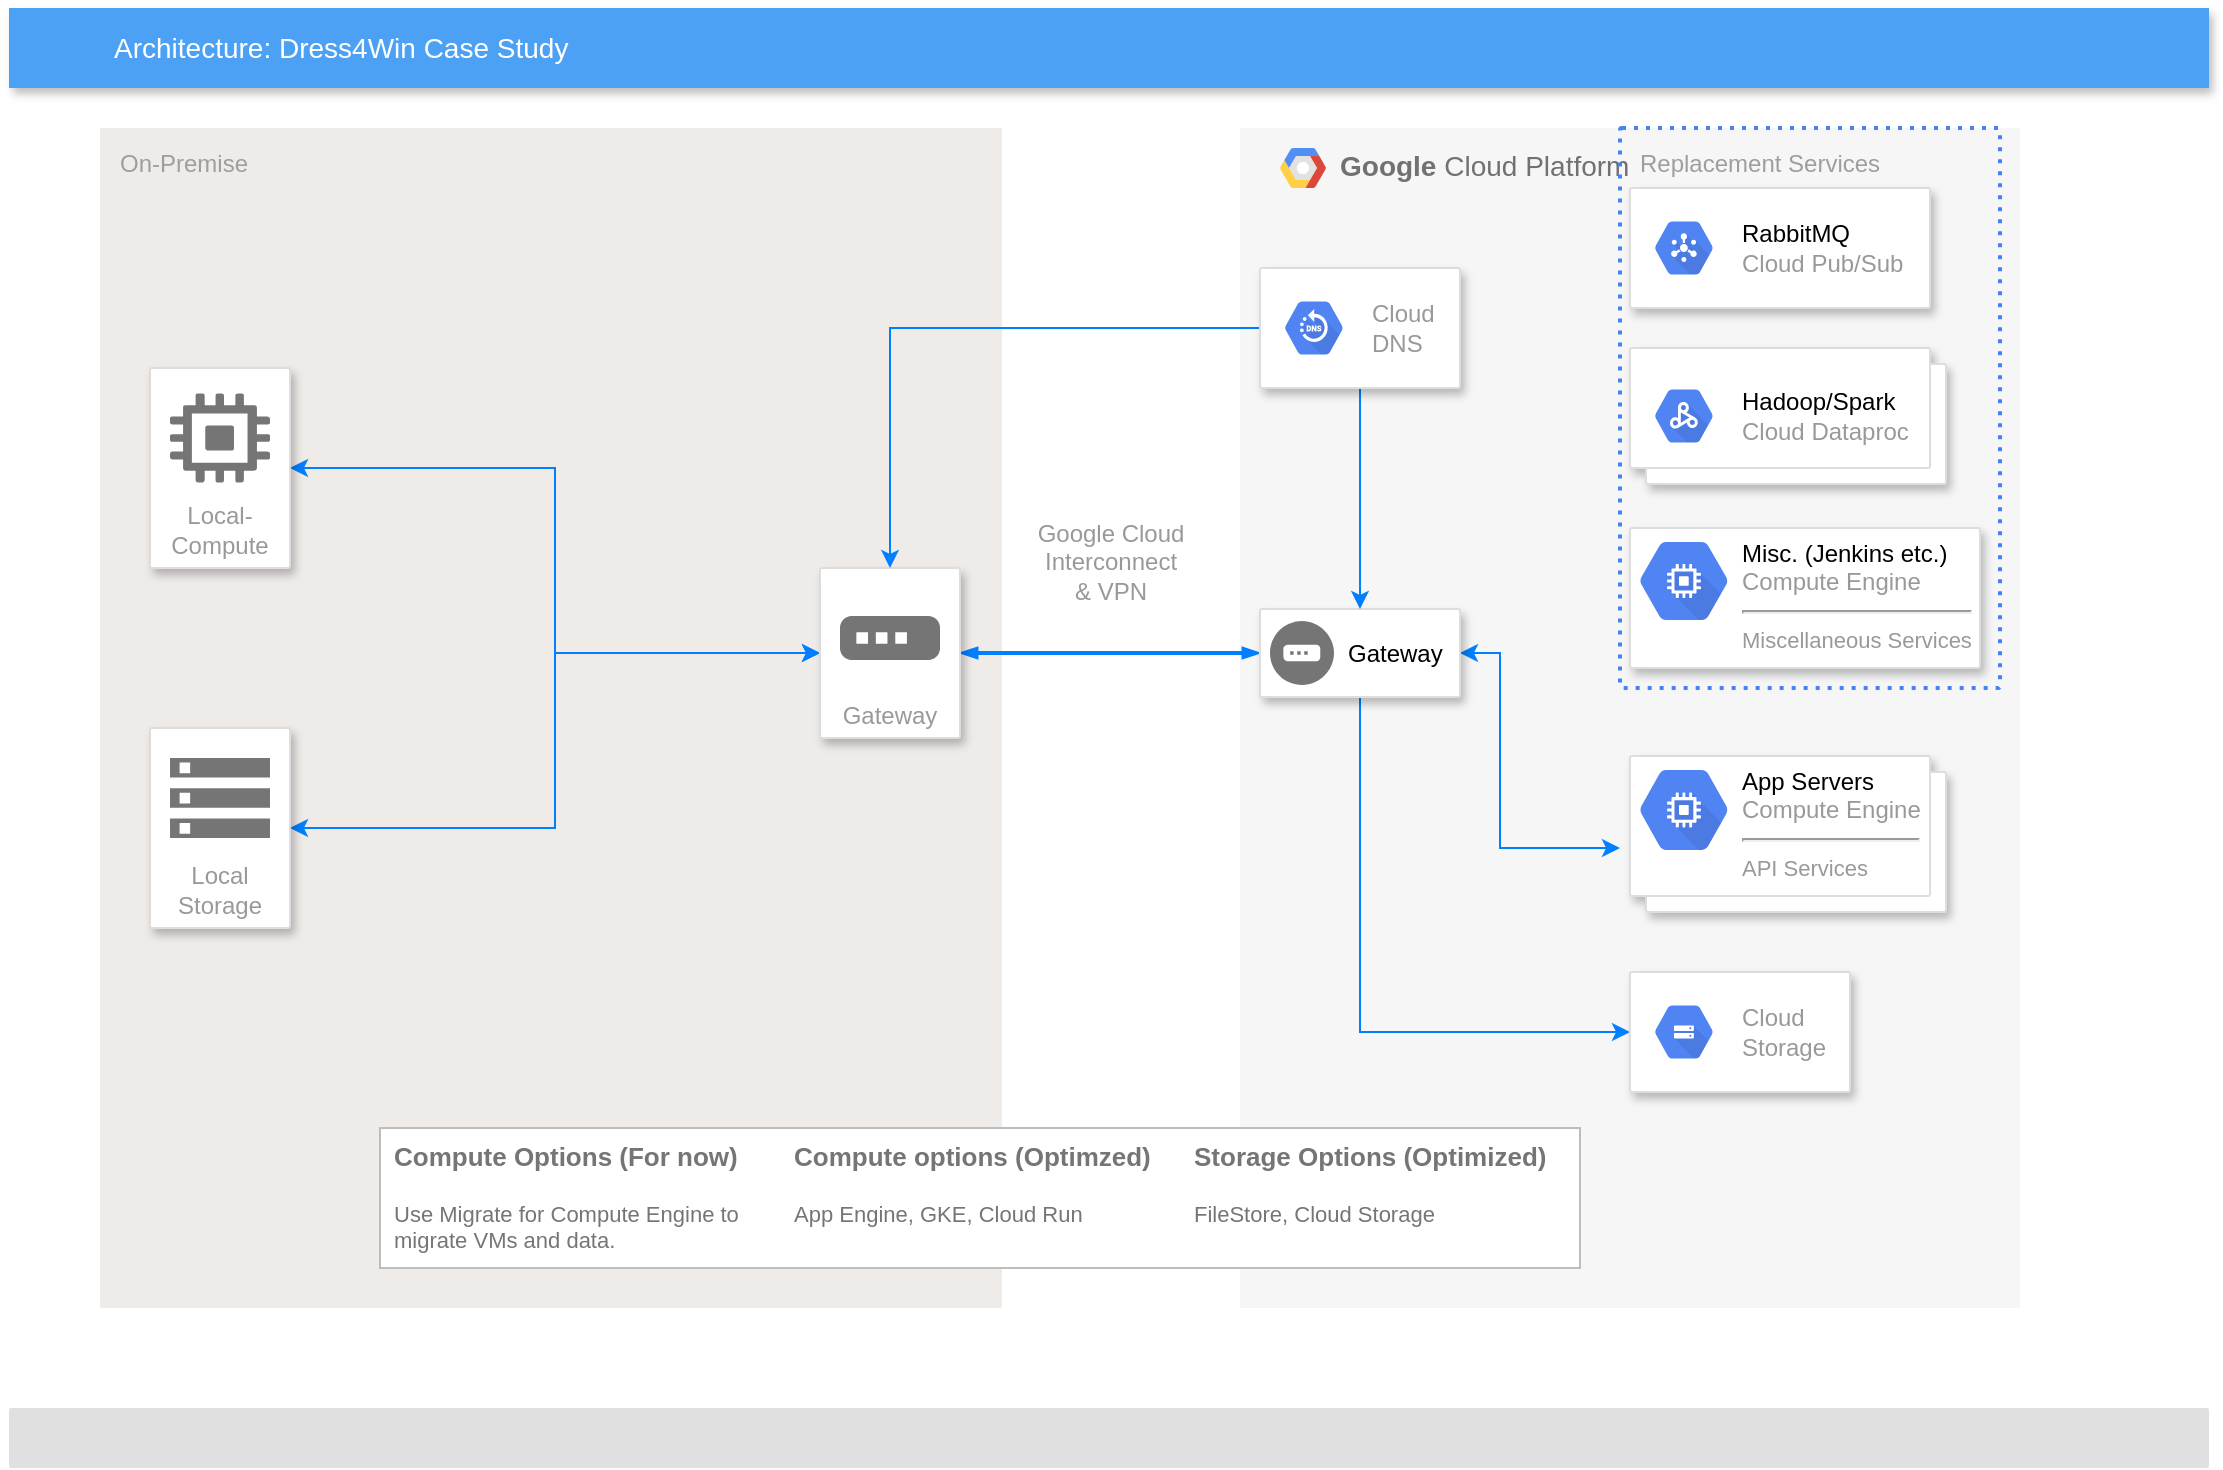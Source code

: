 <mxfile version="13.1.14" type="github">
  <diagram id="f106602c-feb2-e66a-4537-3a34d633f6aa" name="Page-1">
    <mxGraphModel dx="946" dy="565" grid="1" gridSize="10" guides="1" tooltips="1" connect="1" arrows="1" fold="1" page="1" pageScale="1" pageWidth="1169" pageHeight="827" background="#ffffff" math="0" shadow="0">
      <root>
        <mxCell id="0" />
        <mxCell id="1" parent="0" />
        <mxCell id="14" value="&lt;b&gt;Google &lt;/b&gt;Cloud Platform" style="fillColor=#F6F6F6;strokeColor=none;shadow=0;gradientColor=none;fontSize=14;align=left;spacing=10;fontColor=#717171;9E9E9E;verticalAlign=top;spacingTop=-4;fontStyle=0;spacingLeft=40;html=1;" parent="1" vertex="1">
          <mxGeometry x="650" y="100" width="390" height="590" as="geometry" />
        </mxCell>
        <mxCell id="15" value="" style="shape=mxgraph.gcp2.google_cloud_platform;fillColor=#F6F6F6;strokeColor=none;shadow=0;gradientColor=none;" parent="14" vertex="1">
          <mxGeometry width="23" height="20" relative="1" as="geometry">
            <mxPoint x="20" y="10" as="offset" />
          </mxGeometry>
        </mxCell>
        <mxCell id="2" value="Architecture: Dress4Win Case Study" style="fillColor=#4DA1F5;strokeColor=none;shadow=1;gradientColor=none;fontSize=14;align=left;spacingLeft=50;fontColor=#ffffff;html=1;" parent="1" vertex="1">
          <mxGeometry x="34.5" y="40" width="1100" height="40" as="geometry" />
        </mxCell>
        <mxCell id="16" value="" style="rounded=1;absoluteArcSize=1;arcSize=2;html=1;strokeColor=none;gradientColor=none;shadow=0;dashed=0;strokeColor=none;fontSize=12;fontColor=#9E9E9E;align=left;verticalAlign=top;spacing=10;spacingTop=-4;fillColor=#E0E0E0;" parent="1" vertex="1">
          <mxGeometry x="34.5" y="740" width="1100" height="30" as="geometry" />
        </mxCell>
        <mxCell id="391" value="On-Premise" style="rounded=1;absoluteArcSize=1;arcSize=2;html=1;strokeColor=none;gradientColor=none;shadow=0;dashed=0;strokeColor=none;fontSize=12;fontColor=#9E9E9E;align=left;verticalAlign=top;spacing=10;spacingTop=-4;fillColor=#EFEBE9;whiteSpace=wrap;" parent="1" vertex="1">
          <mxGeometry x="80" y="100" width="451" height="590" as="geometry" />
        </mxCell>
        <mxCell id="KhaCFDbxLPPyKXkI-G86-414" style="edgeStyle=orthogonalEdgeStyle;rounded=0;orthogonalLoop=1;jettySize=auto;html=1;entryX=0;entryY=0.5;entryDx=0;entryDy=0;strokeColor=#007FFF;startArrow=classic;startFill=1;" edge="1" parent="1" source="392" target="398">
          <mxGeometry relative="1" as="geometry" />
        </mxCell>
        <mxCell id="392" value="Local-Compute" style="strokeColor=#dddddd;fillColor=#ffffff;shadow=1;strokeWidth=1;rounded=1;absoluteArcSize=1;arcSize=2;labelPosition=center;verticalLabelPosition=middle;align=center;verticalAlign=bottom;spacingLeft=0;fontColor=#999999;fontSize=12;whiteSpace=wrap;spacingBottom=2;html=1;" parent="1" vertex="1">
          <mxGeometry x="105" y="220" width="70" height="100" as="geometry" />
        </mxCell>
        <mxCell id="393" value="" style="dashed=0;html=1;fillColor=#757575;strokeColor=none;shape=mxgraph.gcp2.compute_engine_icon;part=1;" parent="392" vertex="1">
          <mxGeometry x="0.5" width="50" height="44.5" relative="1" as="geometry">
            <mxPoint x="-25" y="12.75" as="offset" />
          </mxGeometry>
        </mxCell>
        <mxCell id="KhaCFDbxLPPyKXkI-G86-415" style="edgeStyle=orthogonalEdgeStyle;rounded=0;orthogonalLoop=1;jettySize=auto;html=1;strokeColor=#007FFF;startArrow=classic;startFill=1;" edge="1" parent="1" source="394" target="398">
          <mxGeometry relative="1" as="geometry" />
        </mxCell>
        <mxCell id="394" value="Local&lt;br&gt;Storage" style="strokeColor=#dddddd;fillColor=#ffffff;shadow=1;strokeWidth=1;rounded=1;absoluteArcSize=1;arcSize=2;labelPosition=center;verticalLabelPosition=middle;align=center;verticalAlign=bottom;spacingLeft=0;fontColor=#999999;fontSize=12;whiteSpace=wrap;spacingBottom=2;html=1;" parent="1" vertex="1">
          <mxGeometry x="105" y="400" width="70" height="100" as="geometry" />
        </mxCell>
        <mxCell id="395" value="" style="dashed=0;html=1;fillColor=#757575;strokeColor=none;shape=mxgraph.gcp2.storage;part=1;" parent="394" vertex="1">
          <mxGeometry x="0.5" width="50" height="40" relative="1" as="geometry">
            <mxPoint x="-25" y="15" as="offset" />
          </mxGeometry>
        </mxCell>
        <mxCell id="411" value="Google Cloud&lt;br&gt;Interconnect&lt;br&gt;&amp;amp; VPN&lt;br&gt;" style="edgeStyle=elbowEdgeStyle;rounded=0;elbow=vertical;html=1;startArrow=blockThin;startFill=1;endArrow=blockThin;endFill=1;jettySize=auto;orthogonalLoop=1;strokeWidth=2;fontSize=12;fontColor=#999999;dashed=0;strokeColor=#007FFF;labelBackgroundColor=#ffffff;endSize=4;startSize=4;verticalAlign=bottom;" parent="1" source="398" target="400" edge="1">
          <mxGeometry y="22" relative="1" as="geometry">
            <mxPoint as="offset" />
          </mxGeometry>
        </mxCell>
        <mxCell id="398" value="Gateway" style="strokeColor=#dddddd;fillColor=#ffffff;shadow=1;strokeWidth=1;rounded=1;absoluteArcSize=1;arcSize=2;labelPosition=center;verticalLabelPosition=middle;align=center;verticalAlign=bottom;spacingLeft=0;fontColor=#999999;fontSize=12;whiteSpace=wrap;spacingBottom=2;html=1;" parent="1" vertex="1">
          <mxGeometry x="440" y="320" width="70" height="85" as="geometry" />
        </mxCell>
        <mxCell id="399" value="" style="dashed=0;html=1;fillColor=#757575;strokeColor=none;shape=mxgraph.gcp2.gateway_icon;part=1;" parent="398" vertex="1">
          <mxGeometry x="0.5" width="50" height="22" relative="1" as="geometry">
            <mxPoint x="-25" y="24" as="offset" />
          </mxGeometry>
        </mxCell>
        <mxCell id="KhaCFDbxLPPyKXkI-G86-417" style="edgeStyle=orthogonalEdgeStyle;rounded=0;orthogonalLoop=1;jettySize=auto;html=1;exitX=0.5;exitY=1;exitDx=0;exitDy=0;entryX=0;entryY=0.5;entryDx=0;entryDy=0;startArrow=none;startFill=0;strokeColor=#007FFF;" edge="1" parent="1" source="400" target="406">
          <mxGeometry relative="1" as="geometry" />
        </mxCell>
        <mxCell id="KhaCFDbxLPPyKXkI-G86-419" style="edgeStyle=orthogonalEdgeStyle;rounded=0;orthogonalLoop=1;jettySize=auto;html=1;startArrow=classic;startFill=1;strokeColor=#007FFF;" edge="1" parent="1" source="400">
          <mxGeometry relative="1" as="geometry">
            <mxPoint x="840" y="460" as="targetPoint" />
            <Array as="points">
              <mxPoint x="780" y="363" />
              <mxPoint x="780" y="460" />
            </Array>
          </mxGeometry>
        </mxCell>
        <mxCell id="400" value="" style="strokeColor=#dddddd;fillColor=#ffffff;shadow=1;strokeWidth=1;rounded=1;absoluteArcSize=1;arcSize=2;fontSize=17;fontColor=#000000;align=right;html=1;" parent="1" vertex="1">
          <mxGeometry x="660" y="340.5" width="100" height="44" as="geometry" />
        </mxCell>
        <mxCell id="401" value="Gateway" style="dashed=0;html=1;fillColor=#757575;strokeColor=none;shape=mxgraph.gcp2.gateway;part=1;labelPosition=right;verticalLabelPosition=middle;align=left;verticalAlign=middle;spacingLeft=5;fontColor=#000000;fontSize=12;" parent="400" vertex="1">
          <mxGeometry y="0.5" width="32" height="32" relative="1" as="geometry">
            <mxPoint x="5" y="-16" as="offset" />
          </mxGeometry>
        </mxCell>
        <mxCell id="406" value="" style="strokeColor=#dddddd;fillColor=#ffffff;shadow=1;strokeWidth=1;rounded=1;absoluteArcSize=1;arcSize=2;fontSize=17;fontColor=#000000;align=right;html=1;" parent="1" vertex="1">
          <mxGeometry x="845" y="522" width="110" height="60" as="geometry" />
        </mxCell>
        <mxCell id="407" value="Cloud&#xa;Storage" style="dashed=0;connectable=0;html=1;fillColor=#5184F3;strokeColor=none;shape=mxgraph.gcp2.hexIcon;prIcon=cloud_storage;part=1;labelPosition=right;verticalLabelPosition=middle;align=left;verticalAlign=middle;spacingLeft=5;fontColor=#999999;fontSize=12;" parent="406" vertex="1">
          <mxGeometry y="0.5" width="44" height="39" relative="1" as="geometry">
            <mxPoint x="5" y="-19.5" as="offset" />
          </mxGeometry>
        </mxCell>
        <mxCell id="KhaCFDbxLPPyKXkI-G86-422" style="edgeStyle=orthogonalEdgeStyle;rounded=0;orthogonalLoop=1;jettySize=auto;html=1;entryX=0.5;entryY=0;entryDx=0;entryDy=0;startArrow=none;startFill=0;strokeColor=#007FFF;" edge="1" parent="1" source="KhaCFDbxLPPyKXkI-G86-420" target="398">
          <mxGeometry relative="1" as="geometry" />
        </mxCell>
        <mxCell id="KhaCFDbxLPPyKXkI-G86-423" style="edgeStyle=orthogonalEdgeStyle;rounded=0;orthogonalLoop=1;jettySize=auto;html=1;startArrow=none;startFill=0;endArrow=classic;endFill=1;strokeColor=#007FFF;" edge="1" parent="1" source="KhaCFDbxLPPyKXkI-G86-420" target="400">
          <mxGeometry relative="1" as="geometry" />
        </mxCell>
        <mxCell id="KhaCFDbxLPPyKXkI-G86-420" value="" style="strokeColor=#dddddd;shadow=1;strokeWidth=1;rounded=1;absoluteArcSize=1;arcSize=2;" vertex="1" parent="1">
          <mxGeometry x="660" y="170" width="100" height="60" as="geometry" />
        </mxCell>
        <mxCell id="KhaCFDbxLPPyKXkI-G86-421" value="Cloud &#xa;DNS" style="dashed=0;connectable=0;html=1;fillColor=#5184F3;strokeColor=none;shape=mxgraph.gcp2.hexIcon;prIcon=cloud_dns;part=1;labelPosition=right;verticalLabelPosition=middle;align=left;verticalAlign=middle;spacingLeft=5;fontColor=#999999;fontSize=12;" vertex="1" parent="KhaCFDbxLPPyKXkI-G86-420">
          <mxGeometry y="0.5" width="44" height="39" relative="1" as="geometry">
            <mxPoint x="5" y="-19.5" as="offset" />
          </mxGeometry>
        </mxCell>
        <mxCell id="KhaCFDbxLPPyKXkI-G86-424" value="" style="strokeColor=#dddddd;shadow=1;strokeWidth=1;rounded=1;absoluteArcSize=1;arcSize=2;" vertex="1" parent="1">
          <mxGeometry x="845" y="130" width="150" height="60" as="geometry" />
        </mxCell>
        <mxCell id="KhaCFDbxLPPyKXkI-G86-425" value="&lt;font color=&quot;#000000&quot;&gt;RabbitMQ&amp;nbsp;&lt;/font&gt;&lt;br&gt;Cloud Pub/Sub" style="dashed=0;connectable=0;html=1;fillColor=#5184F3;strokeColor=none;shape=mxgraph.gcp2.hexIcon;prIcon=cloud_pubsub;part=1;labelPosition=right;verticalLabelPosition=middle;align=left;verticalAlign=middle;spacingLeft=5;fontColor=#999999;fontSize=12;" vertex="1" parent="KhaCFDbxLPPyKXkI-G86-424">
          <mxGeometry y="0.5" width="44" height="39" relative="1" as="geometry">
            <mxPoint x="5" y="-19.5" as="offset" />
          </mxGeometry>
        </mxCell>
        <mxCell id="KhaCFDbxLPPyKXkI-G86-426" value="" style="shape=mxgraph.gcp2.doubleRect;strokeColor=#dddddd;shadow=1;strokeWidth=1;" vertex="1" parent="1">
          <mxGeometry x="845" y="210" width="158" height="68" as="geometry" />
        </mxCell>
        <mxCell id="KhaCFDbxLPPyKXkI-G86-427" value="&lt;font color=&quot;#000000&quot;&gt;Hadoop/Spark&lt;/font&gt;&lt;br&gt;Cloud Dataproc" style="dashed=0;connectable=0;html=1;fillColor=#5184F3;strokeColor=none;shape=mxgraph.gcp2.hexIcon;prIcon=cloud_dataproc;part=1;labelPosition=right;verticalLabelPosition=middle;align=left;verticalAlign=middle;spacingLeft=5;fontColor=#999999;fontSize=12;" vertex="1" parent="KhaCFDbxLPPyKXkI-G86-426">
          <mxGeometry y="0.5" width="44" height="39" relative="1" as="geometry">
            <mxPoint x="5" y="-19.5" as="offset" />
          </mxGeometry>
        </mxCell>
        <mxCell id="KhaCFDbxLPPyKXkI-G86-428" value="" style="strokeColor=#dddddd;shadow=1;strokeWidth=1;rounded=1;absoluteArcSize=1;arcSize=2;" vertex="1" parent="1">
          <mxGeometry x="845" y="300" width="175" height="70" as="geometry" />
        </mxCell>
        <mxCell id="KhaCFDbxLPPyKXkI-G86-429" value="&lt;font color=&quot;#000000&quot;&gt;Misc. (Jenkins etc.)&lt;/font&gt;&lt;br&gt;Compute Engine&lt;hr&gt;&lt;font style=&quot;font-size: 11px&quot;&gt;Miscellaneous Services&lt;/font&gt;" style="dashed=0;connectable=0;html=1;fillColor=#5184F3;strokeColor=none;shape=mxgraph.gcp2.compute_engine;part=1;labelPosition=right;verticalLabelPosition=middle;align=left;verticalAlign=top;spacingLeft=5;fontColor=#999999;fontSize=12;spacingTop=-8;" vertex="1" parent="KhaCFDbxLPPyKXkI-G86-428">
          <mxGeometry width="44" height="39" relative="1" as="geometry">
            <mxPoint x="5" y="7" as="offset" />
          </mxGeometry>
        </mxCell>
        <mxCell id="KhaCFDbxLPPyKXkI-G86-431" value="" style="strokeColor=#BDBDBD;strokeWidth=1;shadow=0;gradientColor=none;" vertex="1" parent="1">
          <mxGeometry x="220" y="600" width="600" height="70" as="geometry" />
        </mxCell>
        <mxCell id="KhaCFDbxLPPyKXkI-G86-432" value="&lt;font style=&quot;font-size: 13px&quot;&gt;&lt;b&gt;Compute Options (For now)&lt;/b&gt;&lt;/font&gt;" style="strokeColor=none;fillColor=none;fontColor=#757575;align=left;html=1;fontStyle=0;spacingLeft=5;fontSize=11;verticalAlign=top;whiteSpace=wrap;spacingRight=5;" vertex="1" parent="KhaCFDbxLPPyKXkI-G86-431">
          <mxGeometry width="200" height="30" relative="1" as="geometry" />
        </mxCell>
        <mxCell id="KhaCFDbxLPPyKXkI-G86-433" value="Use Migrate for Compute Engine to migrate VMs and data." style="strokeColor=none;fillColor=none;fontColor=#757575;align=left;html=1;fontStyle=0;spacingLeft=5;fontSize=11;verticalAlign=top;whiteSpace=wrap;spacingRight=5;" vertex="1" parent="KhaCFDbxLPPyKXkI-G86-431">
          <mxGeometry width="200" height="30" relative="1" as="geometry">
            <mxPoint y="30" as="offset" />
          </mxGeometry>
        </mxCell>
        <mxCell id="KhaCFDbxLPPyKXkI-G86-434" value="&lt;b style=&quot;font-size: 13px&quot;&gt;&lt;font style=&quot;font-size: 13px&quot;&gt;Compute options &lt;/font&gt;&lt;font style=&quot;font-size: 13px&quot;&gt;(Optimzed)&lt;/font&gt;&lt;/b&gt;" style="strokeColor=none;fillColor=none;fontColor=#757575;align=left;html=1;fontStyle=0;spacingLeft=5;fontSize=11;verticalAlign=top;whiteSpace=wrap;spacingRight=5;" vertex="1" parent="KhaCFDbxLPPyKXkI-G86-431">
          <mxGeometry width="200" height="30" relative="1" as="geometry">
            <mxPoint x="200" as="offset" />
          </mxGeometry>
        </mxCell>
        <mxCell id="KhaCFDbxLPPyKXkI-G86-435" value="App Engine, GKE, Cloud Run" style="strokeColor=none;fillColor=none;fontColor=#757575;align=left;html=1;fontStyle=0;spacingLeft=5;fontSize=11;verticalAlign=top;whiteSpace=wrap;spacingRight=5;" vertex="1" parent="KhaCFDbxLPPyKXkI-G86-431">
          <mxGeometry width="200" height="30" relative="1" as="geometry">
            <mxPoint x="200" y="30" as="offset" />
          </mxGeometry>
        </mxCell>
        <mxCell id="KhaCFDbxLPPyKXkI-G86-436" value="&lt;b&gt;&lt;font style=&quot;font-size: 13px&quot;&gt;Storage Options (Optimized)&lt;/font&gt;&lt;/b&gt;" style="strokeColor=none;fillColor=none;fontColor=#757575;align=left;html=1;fontStyle=0;spacingLeft=5;fontSize=11;verticalAlign=top;whiteSpace=wrap;spacingRight=5;" vertex="1" parent="KhaCFDbxLPPyKXkI-G86-431">
          <mxGeometry width="200" height="30" relative="1" as="geometry">
            <mxPoint x="400" as="offset" />
          </mxGeometry>
        </mxCell>
        <mxCell id="KhaCFDbxLPPyKXkI-G86-437" value="FileStore, Cloud Storage" style="strokeColor=none;fillColor=none;fontColor=#757575;align=left;html=1;fontStyle=0;spacingLeft=5;fontSize=11;verticalAlign=top;whiteSpace=wrap;spacingRight=5;" vertex="1" parent="KhaCFDbxLPPyKXkI-G86-431">
          <mxGeometry width="200" height="30" relative="1" as="geometry">
            <mxPoint x="400" y="30" as="offset" />
          </mxGeometry>
        </mxCell>
        <mxCell id="KhaCFDbxLPPyKXkI-G86-440" value="" style="shape=mxgraph.gcp2.doubleRect;strokeColor=#dddddd;shadow=1;strokeWidth=1;" vertex="1" parent="1">
          <mxGeometry x="845" y="414" width="158" height="78" as="geometry" />
        </mxCell>
        <mxCell id="KhaCFDbxLPPyKXkI-G86-441" value="&lt;font color=&quot;#000000&quot;&gt;App Servers&lt;/font&gt;&lt;br&gt;Compute Engine&lt;hr&gt;&lt;font style=&quot;font-size: 11px&quot;&gt;API Services&lt;/font&gt;" style="dashed=0;connectable=0;html=1;fillColor=#5184F3;strokeColor=none;shape=mxgraph.gcp2.compute_engine;part=1;labelPosition=right;verticalLabelPosition=middle;align=left;verticalAlign=top;spacingLeft=5;fontColor=#999999;fontSize=12;spacingTop=-8;" vertex="1" parent="KhaCFDbxLPPyKXkI-G86-440">
          <mxGeometry width="44" height="40" relative="1" as="geometry">
            <mxPoint x="5" y="7" as="offset" />
          </mxGeometry>
        </mxCell>
        <mxCell id="KhaCFDbxLPPyKXkI-G86-442" value="Replacement Services" style="rounded=1;absoluteArcSize=1;arcSize=2;html=1;strokeColor=#4284F3;gradientColor=none;shadow=0;dashed=1;fontSize=12;fontColor=#9E9E9E;align=left;verticalAlign=top;spacing=10;spacingTop=-4;fillColor=none;dashPattern=1 2;strokeWidth=2;" vertex="1" parent="1">
          <mxGeometry x="840" y="100" width="190" height="280" as="geometry" />
        </mxCell>
      </root>
    </mxGraphModel>
  </diagram>
</mxfile>

